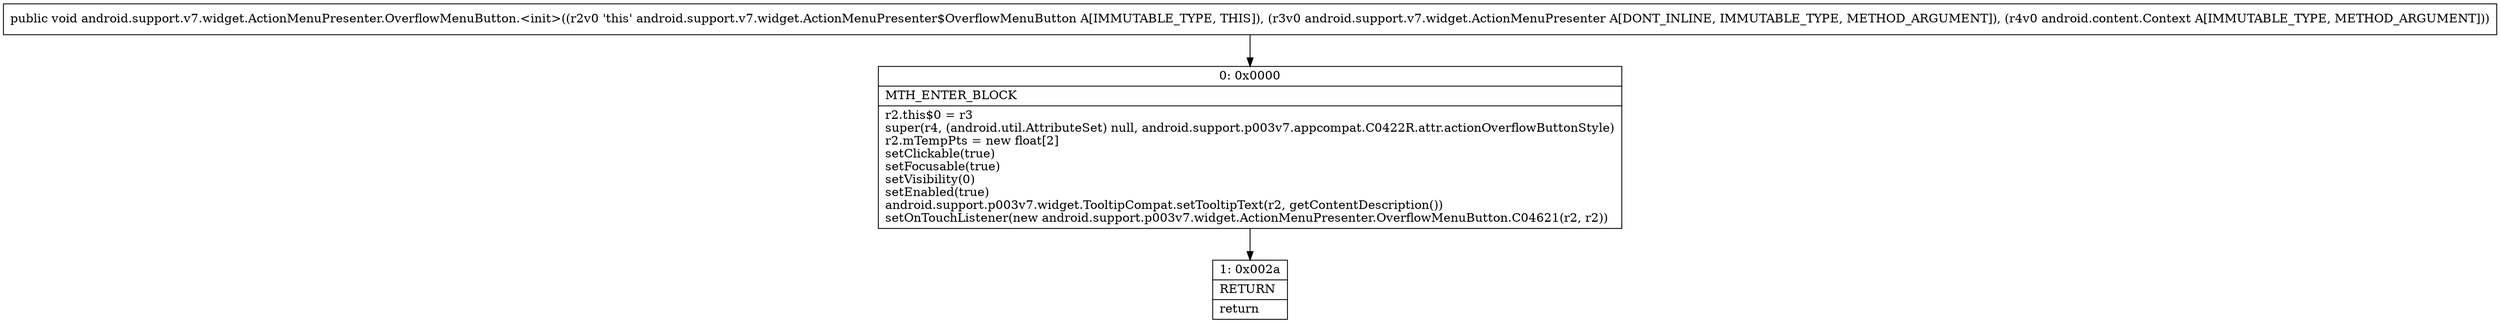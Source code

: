 digraph "CFG forandroid.support.v7.widget.ActionMenuPresenter.OverflowMenuButton.\<init\>(Landroid\/support\/v7\/widget\/ActionMenuPresenter;Landroid\/content\/Context;)V" {
Node_0 [shape=record,label="{0\:\ 0x0000|MTH_ENTER_BLOCK\l|r2.this$0 = r3\lsuper(r4, (android.util.AttributeSet) null, android.support.p003v7.appcompat.C0422R.attr.actionOverflowButtonStyle)\lr2.mTempPts = new float[2]\lsetClickable(true)\lsetFocusable(true)\lsetVisibility(0)\lsetEnabled(true)\landroid.support.p003v7.widget.TooltipCompat.setTooltipText(r2, getContentDescription())\lsetOnTouchListener(new android.support.p003v7.widget.ActionMenuPresenter.OverflowMenuButton.C04621(r2, r2))\l}"];
Node_1 [shape=record,label="{1\:\ 0x002a|RETURN\l|return\l}"];
MethodNode[shape=record,label="{public void android.support.v7.widget.ActionMenuPresenter.OverflowMenuButton.\<init\>((r2v0 'this' android.support.v7.widget.ActionMenuPresenter$OverflowMenuButton A[IMMUTABLE_TYPE, THIS]), (r3v0 android.support.v7.widget.ActionMenuPresenter A[DONT_INLINE, IMMUTABLE_TYPE, METHOD_ARGUMENT]), (r4v0 android.content.Context A[IMMUTABLE_TYPE, METHOD_ARGUMENT])) }"];
MethodNode -> Node_0;
Node_0 -> Node_1;
}


